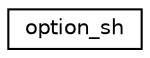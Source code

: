 digraph "Graphical Class Hierarchy"
{
 // LATEX_PDF_SIZE
  edge [fontname="Helvetica",fontsize="10",labelfontname="Helvetica",labelfontsize="10"];
  node [fontname="Helvetica",fontsize="10",shape=record];
  rankdir="LR";
  Node0 [label="option_sh",height=0.2,width=0.4,color="black", fillcolor="white", style="filled",URL="$structoption__sh.html",tooltip=" "];
}
